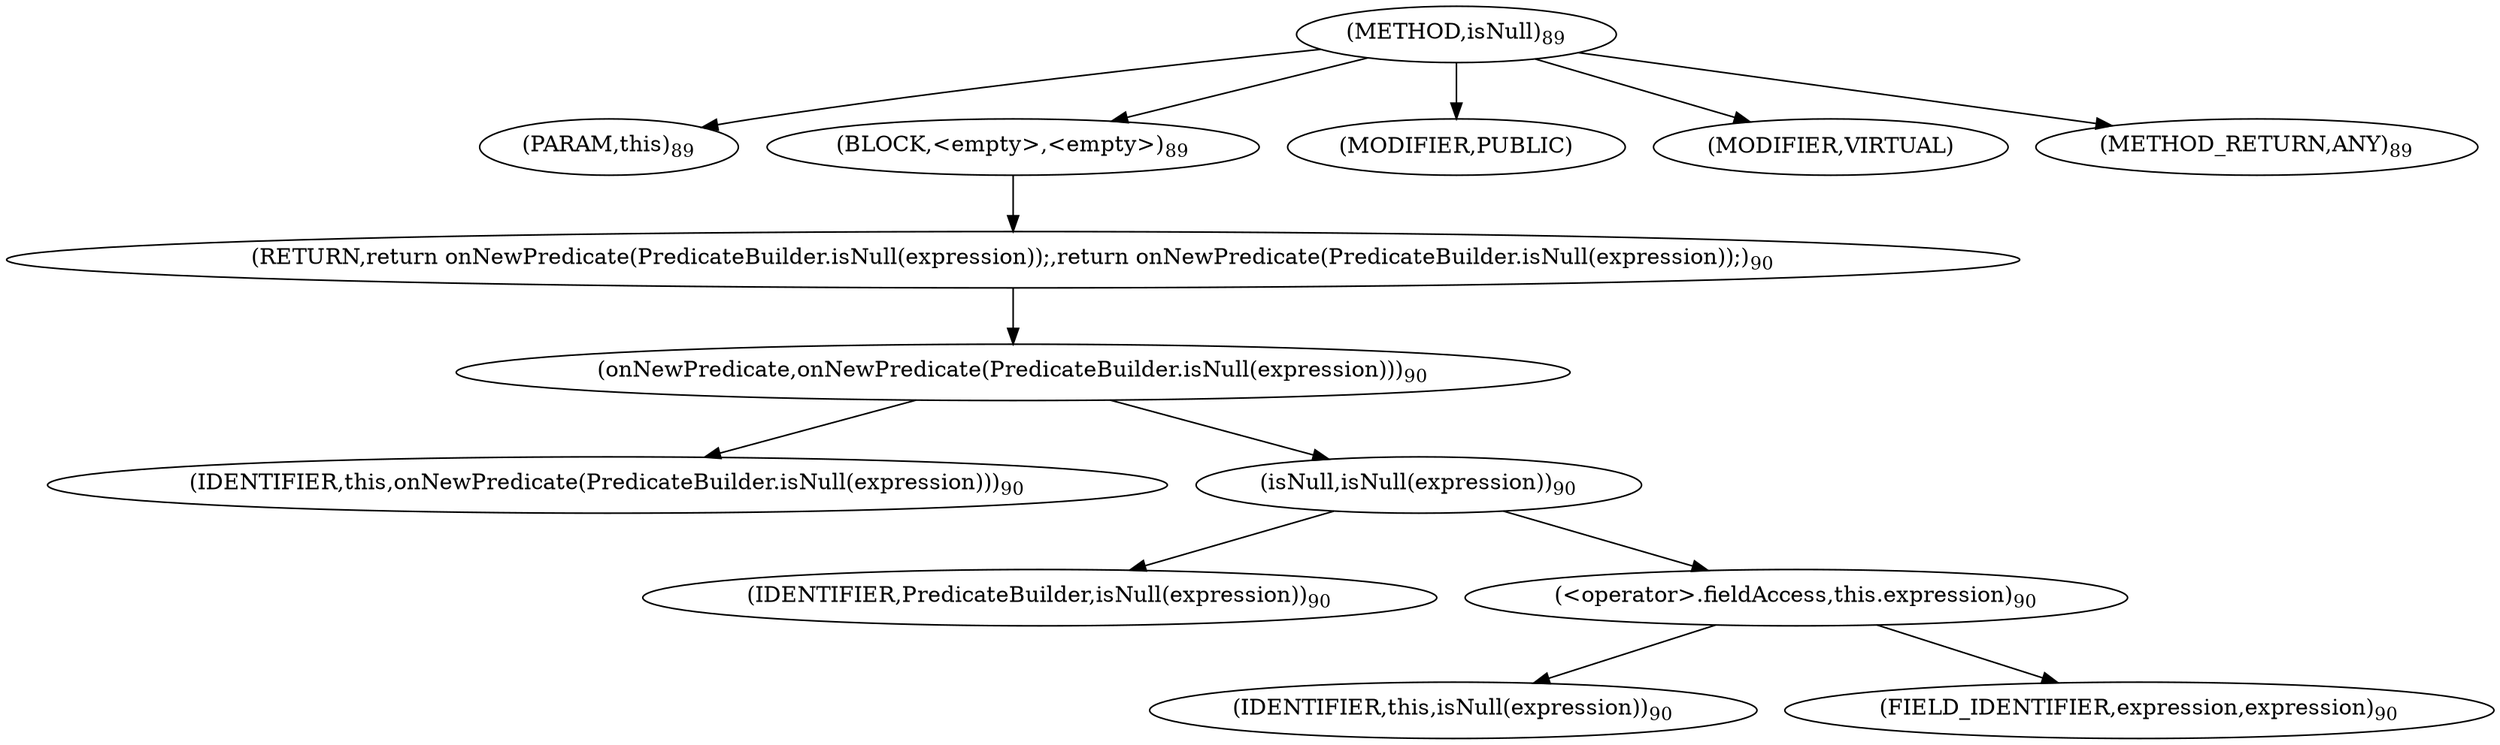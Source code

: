 digraph "isNull" {  
"268" [label = <(METHOD,isNull)<SUB>89</SUB>> ]
"28" [label = <(PARAM,this)<SUB>89</SUB>> ]
"269" [label = <(BLOCK,&lt;empty&gt;,&lt;empty&gt;)<SUB>89</SUB>> ]
"270" [label = <(RETURN,return onNewPredicate(PredicateBuilder.isNull(expression));,return onNewPredicate(PredicateBuilder.isNull(expression));)<SUB>90</SUB>> ]
"271" [label = <(onNewPredicate,onNewPredicate(PredicateBuilder.isNull(expression)))<SUB>90</SUB>> ]
"27" [label = <(IDENTIFIER,this,onNewPredicate(PredicateBuilder.isNull(expression)))<SUB>90</SUB>> ]
"272" [label = <(isNull,isNull(expression))<SUB>90</SUB>> ]
"273" [label = <(IDENTIFIER,PredicateBuilder,isNull(expression))<SUB>90</SUB>> ]
"274" [label = <(&lt;operator&gt;.fieldAccess,this.expression)<SUB>90</SUB>> ]
"275" [label = <(IDENTIFIER,this,isNull(expression))<SUB>90</SUB>> ]
"276" [label = <(FIELD_IDENTIFIER,expression,expression)<SUB>90</SUB>> ]
"277" [label = <(MODIFIER,PUBLIC)> ]
"278" [label = <(MODIFIER,VIRTUAL)> ]
"279" [label = <(METHOD_RETURN,ANY)<SUB>89</SUB>> ]
  "268" -> "28" 
  "268" -> "269" 
  "268" -> "277" 
  "268" -> "278" 
  "268" -> "279" 
  "269" -> "270" 
  "270" -> "271" 
  "271" -> "27" 
  "271" -> "272" 
  "272" -> "273" 
  "272" -> "274" 
  "274" -> "275" 
  "274" -> "276" 
}
